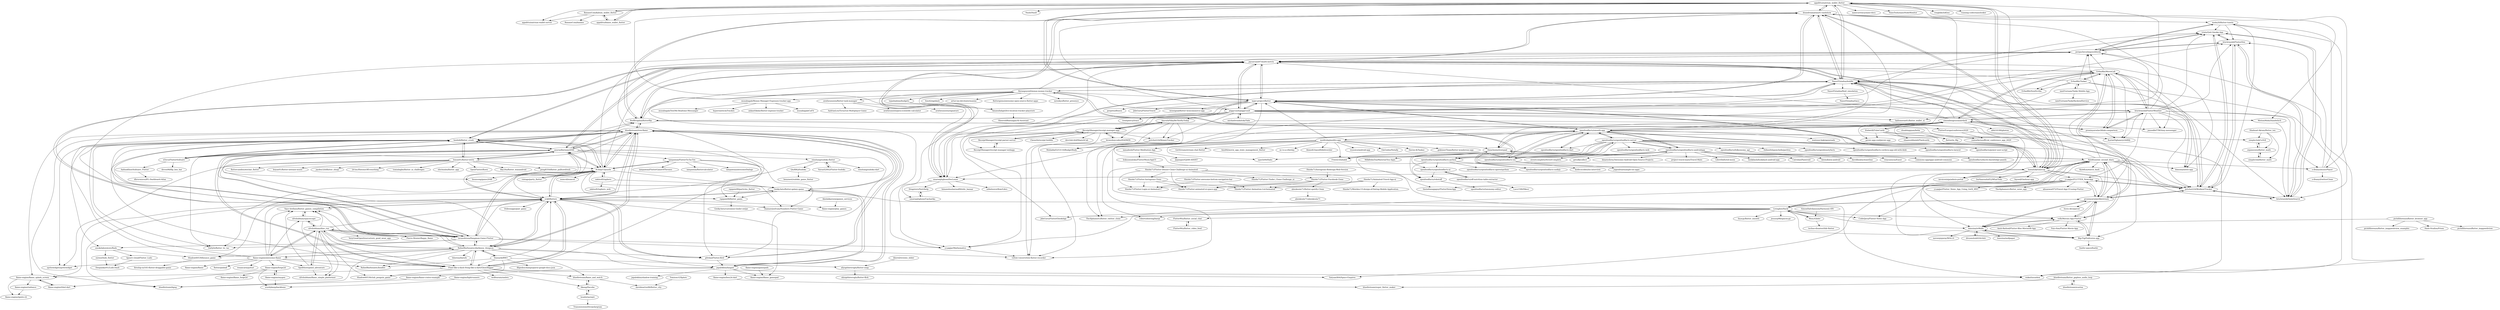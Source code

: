 digraph G {
"appditto/natrium_wallet_flutter" -> "BananoCoin/kalium_wallet_flutter"
"appditto/natrium_wallet_flutter" -> "appditto/natrium-wallet-server"
"appditto/natrium_wallet_flutter" -> "appditto/blaise_wallet_flutter"
"appditto/natrium_wallet_flutter" -> "deandreamatias/tv-randshow"
"appditto/natrium_wallet_flutter" -> "Nault/Nault" ["e"=1]
"appditto/natrium_wallet_flutter" -> "NaserElziadna/doddle"
"appditto/natrium_wallet_flutter" -> "invoiceninja/admin-portal" ["e"=1]
"appditto/natrium_wallet_flutter" -> "smaranjitghose/DocLense"
"appditto/natrium_wallet_flutter" -> "nanocurrency/nano-docs" ["e"=1]
"appditto/natrium_wallet_flutter" -> "NanoTools/nanoNodeMonitor" ["e"=1]
"appditto/natrium_wallet_flutter" -> "kalismeras61/flutter_wallet_ui" ["e"=1]
"appditto/natrium_wallet_flutter" -> "roughike/inKino" ["e"=1]
"appditto/natrium_wallet_flutter" -> "running-coder/nanolooker" ["e"=1]
"appditto/natrium_wallet_flutter" -> "wger-project/flutter"
"appditto/natrium_wallet_flutter" -> "hamaluik/timecop"
"boeledi/flutter_crush" -> "anuranBarman/2048"
"boeledi/flutter_crush" -> "bluefireteam/trex-flame"
"boeledi/flutter_crush" -> "AChep/15puzzle"
"boeledi/flutter_crush" -> "boyan01/flutter-tetris"
"boeledi/flutter_crush" -> "tavasolireza/Hangman-Game-Flutter"
"boeledi/flutter_crush" -> "d3xvn/FlutterSolitaire"
"boeledi/flutter_crush" -> "ecklf/flutters"
"boeledi/flutter_crush" -> "spritewidget/spritewidget" ["e"=1]
"boeledi/flutter_crush" -> "jaysavsani07/math-metrix"
"boeledi/flutter_crush" -> "smokelaboratory/fludo"
"boeledi/flutter_crush" -> "g0rdan/Flutter.Bird"
"boeledi/flutter_crush" -> "Float-like-a-dash-Sting-like-a-dart/GhostRigger"
"boeledi/flutter_crush" -> "RedBrogdon/flutterflip"
"boeledi/flutter_crush" -> "Datlyfe/flutter_tic_tac"
"boeledi/flutter_crush" -> "RafaelBarbosatec/darkness_dungeon"
"boyan01/flutter-tetris" -> "boeledi/flutter_crush"
"boyan01/flutter-tetris" -> "anuranBarman/2048"
"boyan01/flutter-tetris" -> "boyan01/flutter-netease-music" ["e"=1]
"boyan01/flutter-tetris" -> "jayden320/flutter_shuqi" ["e"=1]
"boyan01/flutter-tetris" -> "RafaelBarbosatec/darkness_dungeon"
"boyan01/flutter-tetris" -> "bluefireteam/trex-flame"
"boyan01/flutter-tetris" -> "2d-inc/HistoryOfEverything" ["e"=1]
"boyan01/flutter-tetris" -> "tomialagbe/flutter_ui_challenges" ["e"=1]
"boyan01/flutter-tetris" -> "shichunlei/flutter_app" ["e"=1]
"boyan01/flutter-tetris" -> "AChep/15puzzle"
"boyan01/flutter-tetris" -> "OpenFlutter/fluwx" ["e"=1]
"boyan01/flutter-tetris" -> "Sky24n/flutter_wanandroid" ["e"=1]
"boyan01/flutter-tetris" -> "peng8350/flutter_pulltorefresh" ["e"=1]
"boyan01/flutter-tetris" -> "fluttercandies/wechat_flutter" ["e"=1]
"boyan01/flutter-tetris" -> "spritewidget/spritewidget" ["e"=1]
"anuranBarman/2048" -> "boeledi/flutter_crush"
"anuranBarman/2048" -> "AChep/15puzzle"
"anuranBarman/2048" -> "bluefireteam/trex-flame"
"anuranBarman/2048" -> "tavasolireza/Hangman-Game-Flutter"
"anuranBarman/2048" -> "jaysavsani07/math-metrix"
"anuranBarman/2048" -> "boyan01/flutter-tetris"
"anuranBarman/2048" -> "ecklf/flutters"
"anuranBarman/2048" -> "Datlyfe/flutter_tic_tac"
"anuranBarman/2048" -> "linuxsong/game2048"
"anuranBarman/2048" -> "Float-like-a-dash-Sting-like-a-dart/GhostRigger"
"anuranBarman/2048" -> "g0rdan/Flutter.Bird"
"anuranBarman/2048" -> "RedBrogdon/flutterflip"
"anuranBarman/2048" -> "d3xvn/FlutterSolitaire"
"anuranBarman/2048" -> "iampawan/FlutterTicTacToe"
"anuranBarman/2048" -> "einsitang/sudoku-flutter"
"BananoCoin/kalium_wallet_flutter" -> "appditto/natrium_wallet_flutter"
"BananoCoin/kalium_wallet_flutter" -> "appditto/natrium-wallet-server"
"BananoCoin/kalium_wallet_flutter" -> "appditto/blaise_wallet_flutter"
"BananoCoin/kalium_wallet_flutter" -> "BananoCoin/banano" ["e"=1]
"openfoodfacts/openfoodfacts-dart" -> "openfoodfacts/smooth-app"
"piggyvault/piggyvault" -> "MotionMobs/Sandwhich"
"piggyvault/piggyvault" -> "jaysavsani07/math-metrix"
"piggyvault/piggyvault" -> "wger-project/flutter"
"piggyvault/piggyvault" -> "NaserElziadna/doddle"
"piggyvault/piggyvault" -> "RedBrogdon/flutterflip"
"piggyvault/piggyvault" -> "deandreamatias/tv-randshow"
"piggyvault/piggyvault" -> "ReceiptManager/receipt-manager-app"
"piggyvault/piggyvault" -> "trizin/Quit-Smoke-App"
"piggyvault/piggyvault" -> "trentpiercy/trace" ["e"=1]
"piggyvault/piggyvault" -> "kalismeras61/flutter_wallet_ui" ["e"=1]
"piggyvault/piggyvault" -> "AmruthPillai/BeThriftyToday"
"piggyvault/piggyvault" -> "michaelroudnitski/Tabs"
"piggyvault/piggyvault" -> "vellt/Movies-App-Flutter"
"piggyvault/piggyvault" -> "ArizArmeidi/FlutterDex"
"piggyvault/piggyvault" -> "jerichoi224/MoneyTracker"
"iampawan/FlutterTicTacToe" -> "iampawan/FlutterGameOfThrones" ["e"=1]
"iampawan/FlutterTicTacToe" -> "iampawan/fluttercalculator" ["e"=1]
"iampawan/FlutterTicTacToe" -> "AChep/15puzzle"
"iampawan/FlutterTicTacToe" -> "rajajain08/flutter_game"
"iampawan/FlutterTicTacToe" -> "thamaraiselvam/Numbers-Flutter-Game"
"iampawan/FlutterTicTacToe" -> "iampawan/awesomeDialogs"
"flame-engine/tiled.dart" -> "flame-engine/flame_splash_screen"
"rajajain08/particles_flutter" -> "rajajain08/flutter_game"
"openfoodfacts/openfoodfacts-server" -> "openfoodfacts/openfoodfacts-androidapp"
"openfoodfacts/openfoodfacts-server" -> "openfoodfacts/robotoff"
"openfoodfacts/openfoodfacts-server" -> "openfoodfacts/openfoodfacts-dart"
"openfoodfacts/openfoodfacts-server" -> "openfoodfacts/smooth-app"
"openfoodfacts/openfoodfacts-server" -> "openfoodfacts/openfoodfacts-python"
"openfoodfacts/openfoodfacts-server" -> "openfoodfacts/openfoodfacts-nodejs"
"openfoodfacts/openfoodfacts-server" -> "openfoodfacts/openfoodfacts-ai"
"openfoodfacts/openfoodfacts-server" -> "openfoodfacts/openfoodfacts-web"
"openfoodfacts/openfoodfacts-server" -> "openfoodfacts/openfoodfacts-ios"
"openfoodfacts/openfoodfacts-server" -> "thibaultduponchelle/perlres" ["e"=1]
"openfoodfacts/openfoodfacts-server" -> "openfoodfacts/openbeautyfacts"
"openfoodfacts/openfoodfacts-server" -> "openfoodfacts/openfoodfacts-cordova-app-old-with-blob"
"openfoodfacts/openfoodfacts-server" -> "openfoodfacts/openfoodfacts-laravel"
"openfoodfacts/openfoodfacts-server" -> "openfoodfacts/power-user-script"
"openfoodfacts/openfoodfacts-server" -> "openfoodfacts/folksonomy_api"
"g0rdan/Flutter.Bird" -> "ecklf/flutters"
"g0rdan/Flutter.Bird" -> "bluefireteam/trex-flame"
"g0rdan/Flutter.Bird" -> "japalekhin/langaw"
"ecklf/flutters" -> "RafaelBarbosatec/darkness_dungeon"
"ecklf/flutters" -> "bluefireteam/trex-flame"
"ecklf/flutters" -> "GeekyAnts/flutter-galaxy-game"
"ecklf/flutters" -> "g0rdan/Flutter.Bird"
"ecklf/flutters" -> "bluefireteam/bgug"
"ecklf/flutters" -> "Float-like-a-dash-Sting-like-a-dart/GhostRigger"
"ecklf/flutters" -> "flame-engine/play_games"
"ecklf/flutters" -> "frideosapps/pair_game"
"ecklf/flutters" -> "japalekhin/langaw"
"ecklf/flutters" -> "Yayo-Arellano/flutter_games_compilation"
"ecklf/flutters" -> "flame-engine/flame_splash_screen"
"ecklf/flutters" -> "flame-engine/flame_gamepad"
"ecklf/flutters" -> "AChep/15puzzle"
"ecklf/flutters" -> "anuranBarman/2048"
"ecklf/flutters" -> "thamaraiselvam/Numbers-Flutter-Game"
"GeekyAnts/flutter-galaxy-game" -> "bluefireteam/trex-flame"
"GeekyAnts/flutter-galaxy-game" -> "ecklf/flutters"
"GeekyAnts/flutter-galaxy-game" -> "japalekhin/langaw"
"GeekyAnts/flutter-galaxy-game" -> "rajajain08/flutter_game"
"GeekyAnts/flutter-galaxy-game" -> "rnike/tissuebox"
"RedBrogdon/flutterflip" -> "bluefireteam/trex-flame"
"RedBrogdon/flutterflip" -> "NaserElziadna/doddle"
"RedBrogdon/flutterflip" -> "deandreamatias/tv-randshow"
"RedBrogdon/flutterflip" -> "ArizArmeidi/AnimSearch"
"RedBrogdon/flutterflip" -> "jerichoi224/WorkoutTracker"
"RedBrogdon/flutterflip" -> "jaysavsani07/math-metrix"
"appditto/blaise_wallet_flutter" -> "BananoCoin/kalium_wallet_flutter"
"appditto/blaise_wallet_flutter" -> "appditto/natrium_wallet_flutter"
"openfoodfacts/robotoff" -> "openfoodfacts/taxonomy-editor"
"AChep/15puzzle" -> "anuranBarman/2048"
"AChep/15puzzle" -> "Datlyfe/flutter_tic_tac"
"AChep/15puzzle" -> "boeledi/flutter_crush"
"AChep/15puzzle" -> "javipacheco/impossiblocks"
"AChep/15puzzle" -> "vintage/party_flutter"
"AChep/15puzzle" -> "linuxsong/game2048"
"AChep/15puzzle" -> "rajajain08/flutter_game"
"AChep/15puzzle" -> "thamaraiselvam/Numbers-Flutter-Game"
"AChep/15puzzle" -> "GeekyAnts/flutter-galaxy-game"
"AChep/15puzzle" -> "mkiisoft/taphero"
"AChep/15puzzle" -> "iampawan/FlutterTicTacToe"
"AChep/15puzzle" -> "bluefireteam/trex-flame"
"AChep/15puzzle" -> "tavasolireza/Hangman-Game-Flutter"
"AChep/15puzzle" -> "numcol/numcol"
"AChep/15puzzle" -> "ecklf/flutters"
"vintage/party_flutter" -> "AChep/15puzzle"
"mkiisoft/taphero" -> "mkiisoft/taphero_web" ["e"=1]
"mkiisoft/taphero" -> "GeekyAnts/flutter-galaxy-game"
"mkiisoft/taphero" -> "AChep/15puzzle"
"divyanshub024/chitr" -> "bimsina/reWalls"
"flame-engine/flame-crates-example" -> "bluefireteam/bgug"
"bluefireteam/trex-flame" -> "ecklf/flutters"
"bluefireteam/trex-flame" -> "GeekyAnts/flutter-galaxy-game"
"bluefireteam/trex-flame" -> "japalekhin/langaw"
"bluefireteam/trex-flame" -> "anuranBarman/2048"
"bluefireteam/trex-flame" -> "boeledi/flutter_crush"
"bluefireteam/trex-flame" -> "g0rdan/Flutter.Bird"
"bluefireteam/trex-flame" -> "RafaelBarbosatec/darkness_dungeon"
"bluefireteam/trex-flame" -> "AChep/15puzzle"
"bluefireteam/trex-flame" -> "RedBrogdon/flutterflip"
"bluefireteam/trex-flame" -> "bluefireteam/bgug"
"bluefireteam/trex-flame" -> "d3xvn/FlutterSolitaire"
"bluefireteam/trex-flame" -> "rnike/tissuebox"
"bluefireteam/trex-flame" -> "flame-engine/flame_splash_screen"
"rajajain08/flutter_game" -> "GeekyAnts/customise-tinder-swipe"
"d3xvn/FlutterSolitaire" -> "AadumKhor/Solitaire_Flutter"
"d3xvn/FlutterSolitaire" -> "bluefireteam/trex-flame"
"d3xvn/FlutterSolitaire" -> "boeledi/flutter_crush"
"d3xvn/FlutterSolitaire" -> "deven98/flip_box_bar" ["e"=1]
"MotionMobs/Sandwhich" -> "ArizArmeidi/AnimSearch"
"AadumKhor/Solitaire_Flutter" -> "dhruvmisra/IPL-Dashboard-Atlan"
"openfoodfacts/off-nutrition-table-extractor" -> "openfoodfacts/openfoodfacts-ai"
"openfoodfacts/off-nutrition-table-extractor" -> "Lucs1590/Nkocr"
"openfoodfacts/openfoodfacts-ai" -> "openfoodfacts/robotoff"
"openfoodfacts/openfoodfacts-ai" -> "openfoodfacts/off-nutrition-table-extractor"
"Shahxad-Akram/flutter_tex" -> "znjameswu/flutter_math"
"Shahxad-Akram/flutter_tex" -> "simpleclub/CaTeX"
"Shahxad-Akram/flutter_tex" -> "simpleclub/flutter_math"
"flame-engine/box2d.dart" -> "bluefireteam/super_flutter_maker"
"japalekhin/langaw" -> "bluefireteam/trex-flame"
"japalekhin/langaw" -> "flame-engine/box2d.dart"
"japalekhin/langaw" -> "japalekhin/shadow-training"
"japalekhin/langaw" -> "GeekyAnts/flutter-galaxy-game"
"japalekhin/langaw" -> "flame-engine/flame_gamepad"
"japalekhin/langaw" -> "flame-engine/flame-crates-example"
"japalekhin/langaw" -> "rnike/tissuebox"
"bluefireteam/flutter_gapless_audio_loop" -> "bluefireteam/super_flutter_maker"
"bluefireteam/flutter_gapless_audio_loop" -> "bluefireteam/ocarina"
"flame-engine/awesome-flame" -> "RafaelBarbosatec/bonfire" ["e"=1]
"flame-engine/awesome-flame" -> "RafaelBarbosatec/darkness_dungeon"
"flame-engine/awesome-flame" -> "flame-engine/flame" ["e"=1]
"flame-engine/awesome-flame" -> "ufrshubham/dino_run"
"flame-engine/awesome-flame" -> "Yayo-Arellano/flutter_games_compilation"
"flame-engine/awesome-flame" -> "flame-engine/forge2d"
"flame-engine/awesome-flame" -> "bluefireteam/trex-flame"
"flame-engine/awesome-flame" -> "ecklf/flutters"
"flame-engine/awesome-flame" -> "spritewidget/spritewidget" ["e"=1]
"flame-engine/awesome-flame" -> "Float-like-a-dash-Sting-like-a-dart/GhostRigger"
"flame-engine/awesome-flame" -> "Spellthorn/pixel_adventure"
"flame-engine/awesome-flame" -> "flutter/pinball" ["e"=1]
"flame-engine/awesome-flame" -> "ufrshubham/spacescape"
"flame-engine/awesome-flame" -> "boeledi/flutter_crush"
"flame-engine/awesome-flame" -> "renancaraujo/turi" ["e"=1]
"deandreamatias/tv-randshow" -> "NaserElziadna/doddle"
"deandreamatias/tv-randshow" -> "smaranjitghose/DocLense"
"deandreamatias/tv-randshow" -> "jaysavsani07/math-metrix"
"deandreamatias/tv-randshow" -> "wger-project/flutter"
"deandreamatias/tv-randshow" -> "hamaluik/timecop"
"deandreamatias/tv-randshow" -> "MotionMobs/Sandwhich"
"deandreamatias/tv-randshow" -> "appditto/natrium_wallet_flutter"
"deandreamatias/tv-randshow" -> "o-ifeanyi/musicPlayer"
"deandreamatias/tv-randshow" -> "moda20/flutter-tunein"
"deandreamatias/tv-randshow" -> "RedBrogdon/flutterflip"
"openfoodfacts/smooth-app" -> "wger-project/flutter"
"openfoodfacts/smooth-app" -> "openfoodfacts/openfoodfacts-androidapp"
"openfoodfacts/smooth-app" -> "smaranjitghose/DocLense"
"openfoodfacts/smooth-app" -> "openfoodfacts/openfoodfacts-dart"
"openfoodfacts/smooth-app" -> "NaserElziadna/doddle"
"openfoodfacts/smooth-app" -> "deandreamatias/tv-randshow"
"openfoodfacts/smooth-app" -> "hamaluik/timecop"
"openfoodfacts/smooth-app" -> "appditto/natrium_wallet_flutter"
"openfoodfacts/smooth-app" -> "theachoem/storypad"
"openfoodfacts/smooth-app" -> "mateusz-bak/openreads" ["e"=1]
"openfoodfacts/smooth-app" -> "openfoodfacts/openfoodfacts-ios"
"openfoodfacts/smooth-app" -> "meditohq/medito-app"
"openfoodfacts/smooth-app" -> "openfoodfacts/openfoodfacts-server"
"openfoodfacts/smooth-app" -> "invoiceninja/admin-portal" ["e"=1]
"openfoodfacts/smooth-app" -> "FriesI23/mhabit" ["e"=1]
"wger-project/flutter" -> "deandreamatias/tv-randshow"
"wger-project/flutter" -> "openfoodfacts/smooth-app"
"wger-project/flutter" -> "NaserElziadna/doddle"
"wger-project/flutter" -> "hamaluik/timecop"
"wger-project/flutter" -> "jaysavsani07/math-metrix"
"wger-project/flutter" -> "smaranjitghose/DocLense"
"wger-project/flutter" -> "piggyvault/piggyvault"
"wger-project/flutter" -> "jerichoi224/WorkoutTracker"
"wger-project/flutter" -> "perpetio/fitness" ["e"=1]
"wger-project/flutter" -> "JideGuru/FlutterTravel" ["e"=1]
"wger-project/flutter" -> "woosignal/flutter-woocommerce-app" ["e"=1]
"wger-project/flutter" -> "appditto/natrium_wallet_flutter"
"wger-project/flutter" -> "theindianappguy/FlutterNewsApp" ["e"=1]
"wger-project/flutter" -> "JideGuru/FlutterEbookApp" ["e"=1]
"wger-project/flutter" -> "ArizArmeidi/FlutterWeather"
"smokelaboratory/fludo" -> "nizwar/ludo_flutter"
"smokelaboratory/fludo" -> "Apoorv-cloud/Flutter_Ludo"
"smokelaboratory/fludo" -> "Shadow60539/bounce_game"
"hamaluik/timecop" -> "NaserElziadna/doddle"
"hamaluik/timecop" -> "deandreamatias/tv-randshow"
"hamaluik/timecop" -> "wger-project/flutter"
"hamaluik/timecop" -> "jaysavsani07/math-metrix"
"hamaluik/timecop" -> "smaranjitghose/DocLense"
"hamaluik/timecop" -> "openfoodfacts/smooth-app"
"hamaluik/timecop" -> "proninyaroslav/libretrack"
"hamaluik/timecop" -> "appditto/natrium_wallet_flutter"
"hamaluik/timecop" -> "floranguyen0/mmas-money-tracker"
"hamaluik/timecop" -> "invoiceninja/admin-portal" ["e"=1]
"hamaluik/timecop" -> "burhanrashid52/WhatTodo" ["e"=1]
"hamaluik/timecop" -> "KyleKun/one_second_diary"
"hamaluik/timecop" -> "jerichoi224/WorkoutTracker"
"hamaluik/timecop" -> "j-j-gajjar/FLUTTER_NewsApp"
"hamaluik/timecop" -> "fayeed/Onehour-app"
"AmruthPillai/BeThriftyToday" -> "jerichoi224/MoneyTracker"
"AmruthPillai/BeThriftyToday" -> "ReceiptManager/receipt-manager-app"
"AmruthPillai/BeThriftyToday" -> "Mufaddal5253110/BudgetBudy"
"AmruthPillai/BeThriftyToday" -> "virlow-voice/virlow-flutter-recorder"
"AmruthPillai/BeThriftyToday" -> "brownboycodes/HADWIN"
"RafaelBarbosatec/darkness_dungeon" -> "RafaelBarbosatec/bonfire" ["e"=1]
"RafaelBarbosatec/darkness_dungeon" -> "ecklf/flutters"
"RafaelBarbosatec/darkness_dungeon" -> "ufrshubham/dino_run"
"RafaelBarbosatec/darkness_dungeon" -> "flame-engine/awesome-flame"
"RafaelBarbosatec/darkness_dungeon" -> "bluefireteam/trex-flame"
"RafaelBarbosatec/darkness_dungeon" -> "Dannark/BWO"
"RafaelBarbosatec/darkness_dungeon" -> "g0rdan/Flutter.Bird"
"RafaelBarbosatec/darkness_dungeon" -> "Float-like-a-dash-Sting-like-a-dart/GhostRigger"
"RafaelBarbosatec/darkness_dungeon" -> "thlorenz/batufo"
"RafaelBarbosatec/darkness_dungeon" -> "bluefireteam/bgug"
"RafaelBarbosatec/darkness_dungeon" -> "Shadow60539/bounce_game"
"RafaelBarbosatec/darkness_dungeon" -> "japalekhin/langaw"
"RafaelBarbosatec/darkness_dungeon" -> "tavasolireza/Hangman-Game-Flutter"
"RafaelBarbosatec/darkness_dungeon" -> "Yayo-Arellano/flutter_games_compilation"
"RafaelBarbosatec/darkness_dungeon" -> "bluefireteam/flame_and_watch"
"einsitang/sudoku-flutter" -> "VarunS2002/Flutter-Sudoku"
"einsitang/sudoku-flutter" -> "QiuRRQ/Sudoku"
"einsitang/sudoku-flutter" -> "Shadow60539/bounce_game"
"einsitang/sudoku-flutter" -> "einsitang/sudoku-dart"
"jaysavsani07/math-metrix" -> "NaserElziadna/doddle"
"jaysavsani07/math-metrix" -> "javipacheco/impossiblocks"
"jaysavsani07/math-metrix" -> "deandreamatias/tv-randshow"
"jaysavsani07/math-metrix" -> "tavasolireza/Hangman-Game-Flutter"
"jaysavsani07/math-metrix" -> "j-j-gajjar/Mathematics"
"jaysavsani07/math-metrix" -> "anuranBarman/2048"
"jaysavsani07/math-metrix" -> "piggyvault/piggyvault"
"jaysavsani07/math-metrix" -> "bimsina/notes-app" ["e"=1]
"jaysavsani07/math-metrix" -> "hamaluik/timecop"
"jaysavsani07/math-metrix" -> "wger-project/flutter"
"jaysavsani07/math-metrix" -> "RedBrogdon/flutterflip"
"jaysavsani07/math-metrix" -> "boeledi/flutter_crush"
"jaysavsani07/math-metrix" -> "AChep/15puzzle"
"jaysavsani07/math-metrix" -> "ErfanRht/MovieLab"
"jaysavsani07/math-metrix" -> "smaranjitghose/DocLense"
"chuabingquan/helm" -> "yamarkz/unofficial_conference_app_2020"
"Dannark/BWO" -> "RafaelBarbosatec/darkness_dungeon"
"Dannark/BWO" -> "RafaelBarbosatec/bonfire" ["e"=1]
"Dannark/BWO" -> "Shadow60539/club_penguin_game"
"Dannark/BWO" -> "Float-like-a-dash-Sting-like-a-dart/GhostRigger"
"Dannark/BWO" -> "filipedeschamps/parse-google-docs-json" ["e"=1]
"Dannark/BWO" -> "ecklf/flutters"
"Dannark/BWO" -> "aliyigitbireroglu/flutter-snap"
"Float-like-a-dash-Sting-like-a-dart/GhostRigger" -> "bluefireteam/flame_and_watch"
"Float-like-a-dash-Sting-like-a-dart/GhostRigger" -> "likang/Hacube"
"Float-like-a-dash-Sting-like-a-dart/GhostRigger" -> "ecklf/flutters"
"Float-like-a-dash-Sting-like-a-dart/GhostRigger" -> "Shadow60539/club_penguin_game"
"Float-like-a-dash-Sting-like-a-dart/GhostRigger" -> "wolfenrain/umbra" ["e"=1]
"Float-like-a-dash-Sting-like-a-dart/GhostRigger" -> "RafaelBarbosatec/darkness_dungeon"
"Float-like-a-dash-Sting-like-a-dart/GhostRigger" -> "flame-engine/flame_splash_screen"
"Float-like-a-dash-Sting-like-a-dart/GhostRigger" -> "SatyamX64/Space-Empires"
"Float-like-a-dash-Sting-like-a-dart/GhostRigger" -> "javipacheco/impossiblocks"
"Float-like-a-dash-Sting-like-a-dart/GhostRigger" -> "anuranBarman/2048"
"flame-engine/forge2d" -> "flame-engine/flame_forge2d"
"flame-engine/forge2d" -> "flame-engine/oxygen"
"flame-engine/forge2d" -> "flame-engine/tiled.dart"
"flame-engine/forge2d" -> "sturdykeep/backbone"
"javipacheco/impossiblocks" -> "ArizArmeidi/FlutterDex"
"javipacheco/impossiblocks" -> "rnike/tissuebox"
"javipacheco/impossiblocks" -> "moda20/flutter-tunein"
"javipacheco/impossiblocks" -> "jaysavsani07/math-metrix"
"javipacheco/impossiblocks" -> "trizin/Quit-Smoke-App"
"j-j-gajjar/FLUTTER_NewsApp" -> "jerichoi224/WorkoutTracker"
"j-j-gajjar/FLUTTER_NewsApp" -> "j-j-gajjar/Flutter_News_App_Using_GetX_MVC"
"j-j-gajjar/FLUTTER_NewsApp" -> "TheAlphamerc/flutter_news_app" ["e"=1]
"j-j-gajjar/FLUTTER_NewsApp" -> "j-j-gajjar/Mathematics"
"j-j-gajjar/FLUTTER_NewsApp" -> "CoderJava/Flutter-News-App" ["e"=1]
"j-j-gajjar/FLUTTER_NewsApp" -> "abuanwar072/Travel-App-UI-using-Flutter" ["e"=1]
"j-j-gajjar/FLUTTER_NewsApp" -> "theindianappguy/FlutterNewsApp" ["e"=1]
"j-j-gajjar/FLUTTER_NewsApp" -> "proninyaroslav/libretrack"
"jerichoi224/MoneyTracker" -> "Mufaddal5253110/BudgetBudy"
"ReceiptManager/receipt-manager-app" -> "ReceiptManager/receipt-parser-server"
"ReceiptManager/receipt-manager-app" -> "brownboycodes/HADWIN"
"ReceiptManager/receipt-manager-app" -> "AmruthPillai/BeThriftyToday"
"ReceiptManager/receipt-manager-app" -> "j-j-gajjar/Mathematics"
"ReceiptManager/receipt-manager-app" -> "jerichoi224/MoneyTracker"
"ReceiptManager/receipt-manager-app" -> "virlow-voice/virlow-flutter-recorder"
"ReceiptManager/receipt-manager-app" -> "ReceiptManager/receipt-manager-webapp"
"ReceiptManager/receipt-manager-app" -> "Cheneth/receipt-bubble"
"ReceiptManager/receipt-manager-app" -> "devclub-iitd/ShareACab"
"Big-Fig/Fediverse.app" -> "bimsina/reWalls"
"Big-Fig/Fediverse.app" -> "proninyaroslav/libretrack"
"Big-Fig/Fediverse.app" -> "vellt/Movies-App-Flutter"
"Big-Fig/Fediverse.app" -> "feathr-space/feathr"
"bimsina/reWalls" -> "Big-Fig/Fediverse.app"
"bimsina/reWalls" -> "bimsina/wallpaper" ["e"=1]
"bimsina/reWalls" -> "vellt/Movies-App-Flutter"
"bimsina/reWalls" -> "proninyaroslav/libretrack"
"bimsina/reWalls" -> "divyanshub024/chitr"
"bimsina/reWalls" -> "naveenjujaray/WALLS" ["e"=1]
"pichillilorenzo/flutter_browser_app" -> "pichillilorenzo/flutter_inappwebview" ["e"=1]
"pichillilorenzo/flutter_browser_app" -> "pichillilorenzo/flutter_inappwebview_examples"
"pichillilorenzo/flutter_browser_app" -> "bimsina/reWalls"
"pichillilorenzo/flutter_browser_app" -> "Hash-Studios/Prism" ["e"=1]
"bluefireteam/ocarina" -> "bluefireteam/flutter_gapless_audio_loop"
"ReceiptManager/receipt-parser-server" -> "ReceiptManager/receipt-manager-webapp"
"ReceiptManager/receipt-parser-server" -> "ReceiptManager/receipt-manager-app"
"Mosc/Glider" -> "Livinglist/Hacki"
"Mosc/Glider" -> "techno-disaster/tldr-flutter"
"tavasolireza/Hangman-Game-Flutter" -> "jaysavsani07/math-metrix"
"tavasolireza/Hangman-Game-Flutter" -> "anuranBarman/2048"
"tavasolireza/Hangman-Game-Flutter" -> "boeledi/flutter_crush"
"tavasolireza/Hangman-Game-Flutter" -> "Datlyfe/flutter_tic_tac"
"tavasolireza/Hangman-Game-Flutter" -> "AChep/15puzzle"
"tavasolireza/Hangman-Game-Flutter" -> "smokelaboratory/fludo"
"tavasolireza/Hangman-Game-Flutter" -> "javipacheco/impossiblocks"
"tavasolireza/Hangman-Game-Flutter" -> "ecklf/flutters"
"tavasolireza/Hangman-Game-Flutter" -> "j-j-gajjar/Mathematics"
"tavasolireza/Hangman-Game-Flutter" -> "Yayo-Arellano/flutter_games_compilation"
"tavasolireza/Hangman-Game-Flutter" -> "RafaelBarbosatec/darkness_dungeon"
"tavasolireza/Hangman-Game-Flutter" -> "ufrshubham/dino_run"
"tavasolireza/Hangman-Game-Flutter" -> "virlow-voice/virlow-flutter-recorder"
"simpleclub/CaTeX" -> "znjameswu/flutter_math"
"FlutterEurope/conference2020" -> "simpleclub/CaTeX"
"FlutterEurope/conference2020" -> "yamarkz/unofficial_conference_app_2020"
"j-j-gajjar/Mathematics" -> "virlow-voice/virlow-flutter-recorder"
"bluefireteam/flame_and_watch" -> "likang/Hacube"
"bluefireteam/flame_and_watch" -> "davidmartos96/flutter_city"
"flame-engine/flame_splash_screen" -> "flame-engine/ignite-cli"
"flame-engine/flame_splash_screen" -> "flame-engine/tiled.dart"
"flame-engine/flame_splash_screen" -> "flame-engine/radiance"
"musabagab/Money-Manager-Expenses-tracker-app" -> "ankanSikdar/flutter-expense-tracker"
"musabagab/Money-Manager-Expenses-tracker-app" -> "musabagab/CaFit"
"musabagab/Money-Manager-Expenses-tracker-app" -> "musabagab/TextMe-Realtime-Messanger"
"musabagab/Money-Manager-Expenses-tracker-app" -> "hyperonetech/Trackex"
"moda20/flutter-tunein" -> "javipacheco/impossiblocks"
"moda20/flutter-tunein" -> "ArizArmeidi/FlutterDex"
"moda20/flutter-tunein" -> "trizin/Quit-Smoke-App"
"moda20/flutter-tunein" -> "ArizArmeidi/AnimSearch"
"moda20/flutter-tunein" -> "jerichoi224/WorkoutTracker"
"o-ifeanyi/musicPlayer" -> "ArizArmeidi/FlutterDex"
"o-ifeanyi/musicPlayer" -> "moda20/flutter-tunein"
"o-ifeanyi/musicPlayer" -> "o-ifeanyi/twitterClone"
"kherel/reviews_slider" -> "aliyigitbireroglu/flutter-snap"
"michaelroudnitski/Tabs" -> "piggyvault/piggyvault"
"michaelroudnitski/Tabs" -> "FlutterEurope/conference2020"
"Abedalkareem/games_services" -> "flame-engine/play_games"
"znjameswu/flutter_math" -> "simpleclub/CaTeX"
"znjameswu/flutter_math" -> "simpleclub/flutter_math"
"leoafarias/optr" -> "likang/Hacube"
"leoafarias/optr" -> "TransmissionsDev/polargram"
"aliyigitbireroglu/flutter-snap" -> "aliyigitbireroglu/flutter-flick"
"QiuRRQ/Sudoku" -> "benznest/sudoku_game_flutter"
"likang/Hacube" -> "leoafarias/optr"
"likang/Hacube" -> "bluefireteam/flame_and_watch"
"Tomison-E/Xplore" -> "davidmartos96/flutter_city"
"openfoodfacts/openfoodfacts-androidapp" -> "openfoodfacts/openfoodfacts-server"
"openfoodfacts/openfoodfacts-androidapp" -> "openfoodfacts/smooth-app"
"openfoodfacts/openfoodfacts-androidapp" -> "openfoodfacts/openfoodfacts-ios"
"openfoodfacts/openfoodfacts-androidapp" -> "Catrobat/Paintroid" ["e"=1]
"openfoodfacts/openfoodfacts-androidapp" -> "kiwix/kiwix-android" ["e"=1]
"openfoodfacts/openfoodfacts-androidapp" -> "davidhealey/waistline" ["e"=1]
"openfoodfacts/openfoodfacts-androidapp" -> "renyuneyun/Easer" ["e"=1]
"openfoodfacts/openfoodfacts-androidapp" -> "commons-app/apps-android-commons" ["e"=1]
"openfoodfacts/openfoodfacts-androidapp" -> "streetcomplete/StreetComplete" ["e"=1]
"openfoodfacts/openfoodfacts-androidapp" -> "getodk/collect" ["e"=1]
"openfoodfacts/openfoodfacts-androidapp" -> "binaryshrey/Awesome-Android-Open-Source-Projects" ["e"=1]
"openfoodfacts/openfoodfacts-androidapp" -> "project-travel-mate/Travel-Mate" ["e"=1]
"openfoodfacts/openfoodfacts-androidapp" -> "LibreShift/red-moon" ["e"=1]
"openfoodfacts/openfoodfacts-androidapp" -> "openfoodfacts/openfoodfacts-python"
"openfoodfacts/openfoodfacts-androidapp" -> "bookdash/bookdash-android-app" ["e"=1]
"smaranjitghose/DocLense" -> "NaserElziadna/doddle"
"smaranjitghose/DocLense" -> "deandreamatias/tv-randshow"
"smaranjitghose/DocLense" -> "infiniteoverflow/Libro" ["e"=1]
"smaranjitghose/DocLense" -> "smaranjitghose/Upcharika"
"smaranjitghose/DocLense" -> "himanshusharma89/relic_bazaar" ["e"=1]
"smaranjitghose/DocLense" -> "Dragsters/Nutrihelp"
"meditohq/medito-app" -> "openfoodfacts/smooth-app"
"meditohq/medito-app" -> "FriesI23/mhabit" ["e"=1]
"meditohq/medito-app" -> "m-i-n-a-r/birday" ["e"=1]
"meditohq/medito-app" -> "AhmedLSayed9/deliverzler" ["e"=1]
"meditohq/medito-app" -> "robertodoering/harpy" ["e"=1]
"meditohq/medito-app" -> "trynoice/android-app" ["e"=1]
"meditohq/medito-app" -> "OmGodse/Notally" ["e"=1]
"meditohq/medito-app" -> "iamadeeb/Flutter-Meditation-App"
"meditohq/medito-app" -> "Davies-K/Taskez" ["e"=1]
"meditohq/medito-app" -> "gskinnerTeam/flutter-wonderous-app" ["e"=1]
"meditohq/medito-app" -> "wger-project/flutter"
"meditohq/medito-app" -> "xpavle00/Habo" ["e"=1]
"meditohq/medito-app" -> "theachoem/storypad"
"meditohq/medito-app" -> "GetStream/stream-chat-flutter" ["e"=1]
"meditohq/medito-app" -> "bizz84/movie_app_state_management_flutter" ["e"=1]
"ufrshubham/spacescape" -> "ufrshubham/dino_run"
"ufrshubham/spacescape" -> "ufrshubham/flame_simple_platformer"
"ufrshubham/spacescape" -> "Yayo-Arellano/flutter_games_compilation"
"ReceiptManager/receipt-manager-webapp" -> "ReceiptManager/receipt-parser-server"
"ArizArmeidi/FlutterDex" -> "jerichoi224/WorkoutTracker"
"ArizArmeidi/FlutterDex" -> "javipacheco/impossiblocks"
"ArizArmeidi/FlutterDex" -> "trizin/Quit-Smoke-App"
"ArizArmeidi/FlutterDex" -> "ArizArmeidi/AnimSearch"
"ufrshubham/dino_run" -> "ufrshubham/spacescape"
"ufrshubham/dino_run" -> "RafaelBarbosatec/darkness_dungeon"
"ufrshubham/dino_run" -> "VeryGoodOpenSource/very_good_wear_app" ["e"=1]
"ufrshubham/dino_run" -> "Shadow60539/club_penguin_game"
"ufrshubham/dino_run" -> "Spellthorn/pixel_adventure"
"ufrshubham/dino_run" -> "ecklf/flutters"
"ufrshubham/dino_run" -> "Float-like-a-dash-Sting-like-a-dart/GhostRigger"
"ufrshubham/dino_run" -> "Yayo-Arellano/flutter_games_compilation"
"ufrshubham/dino_run" -> "flame-engine/awesome-flame"
"ufrshubham/dino_run" -> "ufrshubham/flame_simple_platformer"
"ufrshubham/dino_run" -> "tavasolireza/Hangman-Game-Flutter"
"ufrshubham/dino_run" -> "Pierre-Monier/flappy_flame"
"VarunS2002/Flutter-Sudoku" -> "einsitang/sudoku-flutter"
"ArizArmeidi/AnimSearch" -> "trizin/Quit-Smoke-App"
"ArizArmeidi/AnimSearch" -> "ArizArmeidi/FlutterDex"
"ArizArmeidi/AnimSearch" -> "jerichoi224/WorkoutTracker"
"aratheunseen/flutter-task-manager" -> "aratheunseen/signature"
"aratheunseen/flutter-task-manager" -> "AadrianLeo/Tictactoe-Multiplayer-Game"
"aratheunseen/flutter-task-manager" -> "aratheunseen/java-scientific-calculator"
"Shadow60539/bounce_game" -> "fireship-io/183-flutter-draggable-game"
"proninyaroslav/libretrack" -> "vellt/Movies-App-Flutter"
"proninyaroslav/libretrack" -> "Big-Fig/Fediverse.app"
"proninyaroslav/libretrack" -> "jerichoi224/WorkoutTracker"
"proninyaroslav/libretrack" -> "bimsina/reWalls"
"proninyaroslav/libretrack" -> "KyleKun/one_second_diary"
"proninyaroslav/libretrack" -> "Livinglist/Hacki"
"proninyaroslav/libretrack" -> "NaserElziadna/doddle"
"proninyaroslav/libretrack" -> "itsvic-dev/parcel" ["e"=1]
"proninyaroslav/libretrack" -> "ErfanRht/MovieLab"
"proninyaroslav/libretrack" -> "j-j-gajjar/FLUTTER_NewsApp"
"simpleclub/flutter_math" -> "znjameswu/flutter_math"
"KyleKun/one_second_diary" -> "Big-Fig/Fediverse.app"
"KyleKun/one_second_diary" -> "proninyaroslav/libretrack"
"KyleKun/one_second_diary" -> "vellt/Movies-App-Flutter"
"KyleKun/one_second_diary" -> "bimsina/reWalls"
"KyleKun/one_second_diary" -> "theachoem/storypad"
"KyleKun/one_second_diary" -> "bimsina/notes-app" ["e"=1]
"KyleKun/one_second_diary" -> "javipacheco/impossiblocks"
"KyleKun/one_second_diary" -> "virlow-voice/virlow-flutter-recorder"
"KyleKun/one_second_diary" -> "KyleKun/watch_bash"
"KyleKun/one_second_diary" -> "Livinglist/Hacki"
"KyleKun/one_second_diary" -> "NaserElziadna/doddle"
"KyleKun/one_second_diary" -> "o-ifeanyi/musicPlayer"
"KyleKun/one_second_diary" -> "hamaluik/timecop"
"KyleKun/one_second_diary" -> "SatyamX64/Space-Empires"
"KyleKun/one_second_diary" -> "jerichoi224/WorkoutTracker"
"proninyaroslav/blink-comparison" -> "ArizArmeidi/FlutterWeather"
"proninyaroslav/blink-comparison" -> "ErfanRht/MovieLab"
"proninyaroslav/blink-comparison" -> "simonbengtsson/airdash"
"proninyaroslav/blink-comparison" -> "KarimElghamry/chillify" ["e"=1]
"iamEtornam/Tasky-Mobile-App" -> "iamEtornam/TaskyBackendService"
"iamEtornam/Tasky-Mobile-App" -> "ErfanRht/Tasker"
"openfoodfacts/folksonomy_api" -> "openfoodfacts/facets-knowledge-panels"
"ArizArmeidi/FlutterWeather" -> "ErfanRht/MovieLab"
"ArizArmeidi/FlutterWeather" -> "simonbengtsson/airdash"
"ArizArmeidi/FlutterWeather" -> "KarimElghamry/chillify" ["e"=1]
"ArizArmeidi/FlutterWeather" -> "proninyaroslav/blink-comparison"
"ArizArmeidi/FlutterWeather" -> "trizin/Quit-Smoke-App"
"ArizArmeidi/FlutterWeather" -> "ArizArmeidi/AnimSearch"
"ArizArmeidi/FlutterWeather" -> "o-ifeanyi/musicPlayer"
"ArizArmeidi/FlutterWeather" -> "janoodleFTW/timy-messenger" ["e"=1]
"ArizArmeidi/FlutterWeather" -> "javipacheco/impossiblocks"
"ArizArmeidi/FlutterWeather" -> "j-j-gajjar/FLUTTER_NewsApp"
"ArizArmeidi/FlutterWeather" -> "deandreamatias/tv-randshow"
"ArizArmeidi/FlutterWeather" -> "jerichoi224/WorkoutTracker"
"ArizArmeidi/FlutterWeather" -> "NaserElziadna/doddle"
"ArizArmeidi/FlutterWeather" -> "bimsina/notes-app" ["e"=1]
"ArizArmeidi/FlutterWeather" -> "ArizArmeidi/FlutterDex"
"flame-engine/oxygen" -> "sturdykeep/backbone"
"flame-engine/oxygen" -> "flame-engine/forge2d"
"Apoorv-cloud/Flutter_Ludo" -> "Deepankar01/Ludo-Dash"
"smaranjitghose/Upcharika" -> "Dragsters/Nutrihelp"
"trizin/Quit-Smoke-App" -> "jerichoi224/WorkoutTracker"
"trizin/Quit-Smoke-App" -> "ArizArmeidi/FlutterDex"
"trizin/Quit-Smoke-App" -> "ArizArmeidi/AnimSearch"
"trizin/Quit-Smoke-App" -> "javipacheco/impossiblocks"
"Dragsters/Nutrihelp" -> "smaranjitghose/Upcharika"
"NaserElziadna/doddle" -> "smaranjitghose/DocLense"
"NaserElziadna/doddle" -> "deandreamatias/tv-randshow"
"NaserElziadna/doddle" -> "jaysavsani07/math-metrix"
"NaserElziadna/doddle" -> "jerichoi224/WorkoutTracker"
"NaserElziadna/doddle" -> "hamaluik/timecop"
"NaserElziadna/doddle" -> "trizin/Quit-Smoke-App"
"NaserElziadna/doddle" -> "NaserElziadna/fluid_simulation"
"NaserElziadna/doddle" -> "wger-project/flutter"
"NaserElziadna/doddle" -> "RedBrogdon/flutterflip"
"NaserElziadna/doddle" -> "ArizArmeidi/AnimSearch"
"NaserElziadna/doddle" -> "floranguyen0/mmas-money-tracker"
"NaserElziadna/doddle" -> "appditto/natrium_wallet_flutter"
"theachoem/storypad" -> "FriesI23/mhabit" ["e"=1]
"theachoem/storypad" -> "xpavle00/Habo" ["e"=1]
"theachoem/storypad" -> "KyleKun/one_second_diary"
"theachoem/storypad" -> "MilkBobaTea/Material-You-Apps" ["e"=1]
"theachoem/storypad" -> "openfoodfacts/smooth-app"
"Livinglist/Hacki" -> "proninyaroslav/libretrack"
"Livinglist/Hacki" -> "bimsina/reWalls"
"Livinglist/Hacki" -> "Big-Fig/Fediverse.app"
"Livinglist/Hacki" -> "vellt/Movies-App-Flutter"
"Livinglist/Hacki" -> "KyleKun/one_second_diary"
"Livinglist/Hacki" -> "simonbengtsson/airdash"
"Livinglist/Hacki" -> "CoderJava/Flutter-News-App" ["e"=1]
"Livinglist/Hacki" -> "Mosc/Glider"
"Livinglist/Hacki" -> "robertodoering/harpy" ["e"=1]
"Livinglist/Hacki" -> "FlutterWiz/flutter_social_chat"
"Livinglist/Hacki" -> "theachoem/storypad"
"Livinglist/Hacki" -> "fzyzcjy/flutter_smooth" ["e"=1]
"Livinglist/Hacki" -> "JideGuru/FlutterEbookApp" ["e"=1]
"Livinglist/Hacki" -> "TheAlphamerc/flutter_twitter_clone" ["e"=1]
"Livinglist/Hacki" -> "jesusrp98/spacex-go" ["e"=1]
"ErfanRht/MovieLab" -> "ArizArmeidi/FlutterWeather"
"ErfanRht/MovieLab" -> "simonbengtsson/airdash"
"ErfanRht/MovieLab" -> "KarimElghamry/chillify" ["e"=1]
"ErfanRht/MovieLab" -> "proninyaroslav/blink-comparison"
"ErfanRht/MovieLab" -> "janoodleFTW/timy-messenger" ["e"=1]
"ErfanRht/MovieLab" -> "ErfanRht/Tasker"
"ErfanRht/MovieLab" -> "TheAlphamerc/flutter_twitter_clone" ["e"=1]
"ErfanRht/MovieLab" -> "jerichoi224/WorkoutTracker"
"ErfanRht/MovieLab" -> "proninyaroslav/libretrack"
"ErfanRht/MovieLab" -> "jaysavsani07/math-metrix"
"ErfanRht/MovieLab" -> "NaserElziadna/doddle"
"ErfanRht/MovieLab" -> "ErfanRht/SoulScribe"
"ErfanRht/MovieLab" -> "javipacheco/impossiblocks"
"floranguyen0/mmas-money-tracker" -> "NaserElziadna/doddle"
"floranguyen0/mmas-money-tracker" -> "tejasbadone/budgeto"
"floranguyen0/mmas-money-tracker" -> "hamaluik/timecop"
"floranguyen0/mmas-money-tracker" -> "aratheunseen/flutter-task-manager"
"floranguyen0/mmas-money-tracker" -> "piggyvault/piggyvault"
"floranguyen0/mmas-money-tracker" -> "j-j-gajjar/Mathematics"
"floranguyen0/mmas-money-tracker" -> "wger-project/flutter"
"floranguyen0/mmas-money-tracker" -> "foss42/apidash" ["e"=1]
"floranguyen0/mmas-money-tracker" -> "artur-ios-dev/watermaniac" ["e"=1]
"floranguyen0/mmas-money-tracker" -> "jaysavsani07/math-metrix"
"floranguyen0/mmas-money-tracker" -> "musabagab/Money-Manager-Expenses-tracker-app"
"floranguyen0/mmas-money-tracker" -> "fluttergems/awesome-open-source-flutter-apps" ["e"=1]
"floranguyen0/mmas-money-tracker" -> "mrezkys/flutter_presence" ["e"=1]
"floranguyen0/mmas-money-tracker" -> "Amanullahgit/live-location-tracker-playstore"
"brownboycodes/HADWIN" -> "ReceiptManager/receipt-manager-app"
"brownboycodes/HADWIN" -> "virlow-voice/virlow-flutter-recorder"
"friebetill/TubeCards" -> "picnic-app-cool/picnic-app" ["e"=1]
"friebetill/TubeCards" -> "shaansubbaiah/Flashcards"
"friebetill/TubeCards" -> "flutter/io_flip" ["e"=1]
"friebetill/TubeCards" -> "simonbengtsson/airdash"
"friebetill/TubeCards" -> "Big-Fig/Fediverse.app"
"ErfanRht/Tasker" -> "ErfanRht/MovieLab"
"ErfanRht/Tasker" -> "iamEtornam/Tasky-Mobile-App"
"ErfanRht/Tasker" -> "bimsina/notes-app" ["e"=1]
"ErfanRht/Tasker" -> "jaysavsani07/math-metrix"
"ErfanRht/Tasker" -> "ErfanRht/SoulScribe"
"ErfanRht/Tasker" -> "javipacheco/impossiblocks"
"ErfanRht/Tasker" -> "rnike/tissuebox"
"ErfanRht/Tasker" -> "ReceiptManager/receipt-manager-app"
"vellt/Movies-App-Flutter" -> "proninyaroslav/libretrack"
"vellt/Movies-App-Flutter" -> "Big-Fig/Fediverse.app"
"vellt/Movies-App-Flutter" -> "bimsina/reWalls"
"vellt/Movies-App-Flutter" -> "KyleKun/one_second_diary"
"vellt/Movies-App-Flutter" -> "Faiz-rhm/Flutter-Movie-App" ["e"=1]
"vellt/Movies-App-Flutter" -> "Ansh-Rathod/Flutter-Bloc-MovieDB-App" ["e"=1]
"iamadeeb/Flutter-Meditation-App" -> "Japangor/GJAM-ASSIST"
"iamadeeb/Flutter-Meditation-App" -> "bukunmialuko/FlutterMusicAppUI"
"Hmida71/Flutter-Deezer-Clone-Challenge-ui-Animated-" -> "Hmida71/Flutter-Facebook-Clone"
"Hmida71/Flutter-Deezer-Clone-Challenge-ui-Animated-" -> "Hmida71/Flutter-Login-ui-Animated-1"
"Hmida71/Flutter-Deezer-Clone-Challenge-ui-Animated-" -> "Hmida71/Flutter-Animation-ListAnimated"
"Hmida71/Flutter-Deezer-Clone-Challenge-ui-Animated-" -> "Hmida71/Flutter-animated-ui-space-app"
"Hmida71/Flutter-Deezer-Clone-Challenge-ui-Animated-" -> "Hmida71/Flutter-Instagram-Clone"
"Hmida71/Flutter-Deezer-Clone-Challenge-ui-Animated-" -> "Hmida71/Flutter-Tinder_Clone-Challenge_ui"
"Amanullahgit/live-location-tracker-playstore" -> "SheershBhatnagar/AI-Assistant"
"bukunmialuko/FlutterMusicAppUI" -> "Hmida71/Flutter-Deezer-Clone-Challenge-ui-Animated-"
"flame-engine/radiance" -> "flame-engine/ignite-cli"
"Hmida71/Flutter-Facebook-Clone" -> "Hmida71/Flutter-Login-ui-Animated-1"
"Hmida71/Flutter-Facebook-Clone" -> "Hmida71/Flutter-Animation-ListAnimated"
"Hmida71/Flutter-Facebook-Clone" -> "Hmida71/Flutter-animated-ui-space-app"
"Hmida71/Flutter-Facebook-Clone" -> "abenkoula71/flutter-spotify-Clone"
"jerichoi224/WorkoutTracker" -> "trizin/Quit-Smoke-App"
"jerichoi224/WorkoutTracker" -> "ArizArmeidi/FlutterDex"
"jerichoi224/WorkoutTracker" -> "NaserElziadna/doddle"
"jerichoi224/WorkoutTracker" -> "ArizArmeidi/AnimSearch"
"jerichoi224/WorkoutTracker" -> "j-j-gajjar/FLUTTER_NewsApp"
"jerichoi224/WorkoutTracker" -> "proninyaroslav/libretrack"
"Hmida71/Flutter-Instagram-Clone" -> "Hmida71/Flutter-Login-ui-Animated-1"
"Hmida71/Flutter-Instagram-Clone" -> "Hmida71/Flutter-Animation-ListAnimated"
"Hmida71/Flutter-Instagram-Clone" -> "Hmida71/Flutter-animated-ui-space-app"
"Hmida71/Flutter-awesome-bottom-navigation-bar" -> "Hmida71/Flutter-Animation-ListAnimated"
"Hmida71/Flutter-awesome-bottom-navigation-bar" -> "Hmida71/Flutter-Login-ui-Animated-1"
"abenkoula71/flutter-spotify-Clone" -> "abenkoula71/abenkoula71"
"NaserElziadna/fluid_simulation" -> "NaserElziadna/tiaco"
"simonbengtsson/airdash" -> "ErfanRht/MovieLab"
"simonbengtsson/airdash" -> "ArizArmeidi/FlutterWeather"
"simonbengtsson/airdash" -> "proninyaroslav/blink-comparison"
"simonbengtsson/airdash" -> "KarimElghamry/chillify" ["e"=1]
"simonbengtsson/airdash" -> "janoodleFTW/timy-messenger" ["e"=1]
"simonbengtsson/airdash" -> "picnic-app-cool/picnic-app" ["e"=1]
"simonbengtsson/airdash" -> "TheAlphamerc/flutter_twitter_clone" ["e"=1]
"simonbengtsson/airdash" -> "friebetill/TubeCards"
"simonbengtsson/airdash" -> "flutter/io_flip" ["e"=1]
"simonbengtsson/airdash" -> "theachoem/storypad"
"simonbengtsson/airdash" -> "abhi16180/photon" ["e"=1]
"simonbengtsson/airdash" -> "NaserElziadna/doddle"
"simonbengtsson/airdash" -> "jaysavsani07/math-metrix"
"simonbengtsson/airdash" -> "wger-project/flutter"
"simonbengtsson/airdash" -> "openfoodfacts/smooth-app"
"openfoodfacts/openfoodfacts-python" -> "openfoodfacts/robotoff"
"openfoodfacts/openfoodfacts-python" -> "openfoodfacts/openfoodfacts-apirestpython"
"openfoodfacts/openfoodfacts-python" -> "openfoodfacts/openfoodfacts-server"
"openfoodfacts/openfoodfacts-python" -> "openfoodfacts/openfoodfacts-ai"
"openfoodfacts/openfoodfacts-python" -> "openfoodfacts/openfoodfacts-nodejs"
"FlutterWiz/flutter_social_chat" -> "FlutterWiz/flutter_video_feed"
"nizwar/ludo_flutter" -> "Deepankar01/Ludo-Dash"
"Yayo-Arellano/flutter_games_compilation" -> "ufrshubham/spacescape"
"Yayo-Arellano/flutter_games_compilation" -> "ecklf/flutters"
"Hmida71/Animated-Travel-App-ui" -> "Hmida71/Flutter-animated-ui-space-app"
"Hmida71/Animated-Travel-App-ui" -> "Hmida71/Flutter-Animation-ListAnimated"
"Hmida71/Animated-Travel-App-ui" -> "Hmida71/Morden-UI-design-of-Dating-Mobile-Application."
"Hmida71/Instagram-Redesign-Web-Version" -> "Hmida71/Flutter-Facebook-Clone"
"SimonHalvdansson/Harmonic-HN" -> "Mosc/Glider"
"Spellthorn/pixel_adventure" -> "Yayo-Arellano/flutter_games_compilation"
"Spellthorn/pixel_adventure" -> "ufrshubham/dino_run"
"Spellthorn/pixel_adventure" -> "ufrshubham/flame_simple_platformer"
"tejasbadone/budgeto" -> "Amanullahgit/live-location-tracker-playstore"
"flame-engine/gamepads" -> "flame-engine/flame_gamepad"
"flame-engine/lightrunners" -> "sturdykeep/backbone"
"openfoodfacts/openfoodfacts-ios" -> "openfoodfacts/openfoodfacts-androidapp"
"openfoodfacts/openfoodfacts-ios" -> "openfoodfacts/smooth-app"
"openfoodfacts/openfoodfacts-ios" -> "jogendra/example-ios-apps" ["e"=1]
"openfoodfacts/openfoodfacts-ios" -> "kodecocodes/ios-interview" ["e"=1]
"FlutterWiz/flutter_video_feed" -> "FlutterWiz/flutter_social_chat"
"appditto/natrium_wallet_flutter" ["l"="60.426,-24.615"]
"BananoCoin/kalium_wallet_flutter" ["l"="60.399,-24.655"]
"appditto/natrium-wallet-server" ["l"="60.39,-24.674"]
"appditto/blaise_wallet_flutter" ["l"="60.383,-24.641"]
"deandreamatias/tv-randshow" ["l"="60.45,-24.556"]
"Nault/Nault" ["l"="-20.308,8.04"]
"NaserElziadna/doddle" ["l"="60.441,-24.566"]
"invoiceninja/admin-portal" ["l"="59.538,-24.456"]
"smaranjitghose/DocLense" ["l"="60.43,-24.584"]
"nanocurrency/nano-docs" ["l"="-20.291,8.037"]
"NanoTools/nanoNodeMonitor" ["l"="-20.285,8.055"]
"kalismeras61/flutter_wallet_ui" ["l"="59.599,-24.267"]
"roughike/inKino" ["l"="59.511,-24.45"]
"running-coder/nanolooker" ["l"="-20.277,8.032"]
"wger-project/flutter" ["l"="60.457,-24.578"]
"hamaluik/timecop" ["l"="60.453,-24.594"]
"boeledi/flutter_crush" ["l"="60.421,-24.433"]
"anuranBarman/2048" ["l"="60.403,-24.432"]
"bluefireteam/trex-flame" ["l"="60.417,-24.413"]
"AChep/15puzzle" ["l"="60.386,-24.438"]
"boyan01/flutter-tetris" ["l"="60.377,-24.389"]
"tavasolireza/Hangman-Game-Flutter" ["l"="60.428,-24.453"]
"d3xvn/FlutterSolitaire" ["l"="60.38,-24.422"]
"ecklf/flutters" ["l"="60.427,-24.396"]
"spritewidget/spritewidget" ["l"="60.272,-22.562"]
"jaysavsani07/math-metrix" ["l"="60.433,-24.517"]
"smokelaboratory/fludo" ["l"="60.353,-24.437"]
"g0rdan/Flutter.Bird" ["l"="60.409,-24.393"]
"Float-like-a-dash-Sting-like-a-dart/GhostRigger" ["l"="60.45,-24.398"]
"RedBrogdon/flutterflip" ["l"="60.433,-24.496"]
"Datlyfe/flutter_tic_tac" ["l"="60.443,-24.441"]
"RafaelBarbosatec/darkness_dungeon" ["l"="60.435,-24.38"]
"boyan01/flutter-netease-music" ["l"="61.532,-22.579"]
"jayden320/flutter_shuqi" ["l"="61.589,-22.561"]
"2d-inc/HistoryOfEverything" ["l"="59.453,-24.563"]
"tomialagbe/flutter_ui_challenges" ["l"="59.541,-24.361"]
"shichunlei/flutter_app" ["l"="61.59,-22.632"]
"OpenFlutter/fluwx" ["l"="61.654,-22.66"]
"Sky24n/flutter_wanandroid" ["l"="61.536,-22.629"]
"peng8350/flutter_pulltorefresh" ["l"="61.65,-22.692"]
"fluttercandies/wechat_flutter" ["l"="61.653,-22.634"]
"linuxsong/game2048" ["l"="60.38,-24.459"]
"iampawan/FlutterTicTacToe" ["l"="60.339,-24.428"]
"einsitang/sudoku-flutter" ["l"="60.308,-24.36"]
"BananoCoin/banano" ["l"="-20.135,8.081"]
"openfoodfacts/openfoodfacts-dart" ["l"="60.58,-24.607"]
"openfoodfacts/smooth-app" ["l"="60.53,-24.61"]
"piggyvault/piggyvault" ["l"="60.435,-24.539"]
"MotionMobs/Sandwhich" ["l"="60.411,-24.557"]
"ReceiptManager/receipt-manager-app" ["l"="60.349,-24.529"]
"trizin/Quit-Smoke-App" ["l"="60.464,-24.521"]
"trentpiercy/trace" ["l"="59.547,-24.419"]
"AmruthPillai/BeThriftyToday" ["l"="60.369,-24.522"]
"michaelroudnitski/Tabs" ["l"="60.539,-24.495"]
"vellt/Movies-App-Flutter" ["l"="60.492,-24.623"]
"ArizArmeidi/FlutterDex" ["l"="60.477,-24.526"]
"jerichoi224/MoneyTracker" ["l"="60.376,-24.508"]
"iampawan/FlutterGameOfThrones" ["l"="59.823,-24.285"]
"iampawan/fluttercalculator" ["l"="59.734,-24.335"]
"rajajain08/flutter_game" ["l"="60.321,-24.414"]
"thamaraiselvam/Numbers-Flutter-Game" ["l"="60.366,-24.414"]
"iampawan/awesomeDialogs" ["l"="60.299,-24.422"]
"flame-engine/tiled.dart" ["l"="60.516,-24.343"]
"flame-engine/flame_splash_screen" ["l"="60.479,-24.362"]
"rajajain08/particles_flutter" ["l"="60.263,-24.411"]
"openfoodfacts/openfoodfacts-server" ["l"="60.642,-24.637"]
"openfoodfacts/openfoodfacts-androidapp" ["l"="60.613,-24.616"]
"openfoodfacts/robotoff" ["l"="60.696,-24.611"]
"openfoodfacts/openfoodfacts-python" ["l"="60.682,-24.631"]
"openfoodfacts/openfoodfacts-nodejs" ["l"="60.693,-24.655"]
"openfoodfacts/openfoodfacts-ai" ["l"="60.723,-24.627"]
"openfoodfacts/openfoodfacts-web" ["l"="60.665,-24.647"]
"openfoodfacts/openfoodfacts-ios" ["l"="60.587,-24.633"]
"thibaultduponchelle/perlres" ["l"="-50.06,2.38"]
"openfoodfacts/openbeautyfacts" ["l"="60.637,-24.67"]
"openfoodfacts/openfoodfacts-cordova-app-old-with-blob" ["l"="60.665,-24.665"]
"openfoodfacts/openfoodfacts-laravel" ["l"="60.688,-24.683"]
"openfoodfacts/power-user-script" ["l"="60.658,-24.614"]
"openfoodfacts/folksonomy_api" ["l"="60.655,-24.679"]
"japalekhin/langaw" ["l"="60.397,-24.376"]
"GeekyAnts/flutter-galaxy-game" ["l"="60.39,-24.407"]
"bluefireteam/bgug" ["l"="60.41,-24.365"]
"flame-engine/play_games" ["l"="60.475,-24.323"]
"frideosapps/pair_game" ["l"="60.428,-24.356"]
"Yayo-Arellano/flutter_games_compilation" ["l"="60.464,-24.414"]
"flame-engine/flame_gamepad" ["l"="60.401,-24.345"]
"rnike/tissuebox" ["l"="60.406,-24.454"]
"ArizArmeidi/AnimSearch" ["l"="60.455,-24.53"]
"jerichoi224/WorkoutTracker" ["l"="60.472,-24.556"]
"openfoodfacts/taxonomy-editor" ["l"="60.718,-24.594"]
"javipacheco/impossiblocks" ["l"="60.453,-24.499"]
"vintage/party_flutter" ["l"="60.336,-24.458"]
"mkiisoft/taphero" ["l"="60.348,-24.409"]
"numcol/numcol" ["l"="60.358,-24.463"]
"mkiisoft/taphero_web" ["l"="27.086,-29.632"]
"divyanshub024/chitr" ["l"="60.526,-24.691"]
"bimsina/reWalls" ["l"="60.502,-24.654"]
"flame-engine/flame-crates-example" ["l"="60.384,-24.338"]
"GeekyAnts/customise-tinder-swipe" ["l"="60.282,-24.398"]
"AadumKhor/Solitaire_Flutter" ["l"="60.326,-24.393"]
"deven98/flip_box_bar" ["l"="60.164,-21.927"]
"dhruvmisra/IPL-Dashboard-Atlan" ["l"="60.301,-24.384"]
"openfoodfacts/off-nutrition-table-extractor" ["l"="60.764,-24.629"]
"Lucs1590/Nkocr" ["l"="60.796,-24.633"]
"Shahxad-Akram/flutter_tex" ["l"="60.793,-24.423"]
"znjameswu/flutter_math" ["l"="60.78,-24.445"]
"simpleclub/CaTeX" ["l"="60.749,-24.44"]
"simpleclub/flutter_math" ["l"="60.807,-24.445"]
"flame-engine/box2d.dart" ["l"="60.358,-24.317"]
"bluefireteam/super_flutter_maker" ["l"="60.335,-24.281"]
"japalekhin/shadow-training" ["l"="60.366,-24.347"]
"bluefireteam/flutter_gapless_audio_loop" ["l"="60.318,-24.252"]
"bluefireteam/ocarina" ["l"="60.306,-24.236"]
"flame-engine/awesome-flame" ["l"="60.479,-24.383"]
"RafaelBarbosatec/bonfire" ["l"="60.055,-22.503"]
"flame-engine/flame" ["l"="60.249,-22.62"]
"ufrshubham/dino_run" ["l"="60.477,-24.405"]
"flame-engine/forge2d" ["l"="60.549,-24.323"]
"Spellthorn/pixel_adventure" ["l"="60.504,-24.414"]
"flutter/pinball" ["l"="59.96,-22.52"]
"ufrshubham/spacescape" ["l"="60.501,-24.397"]
"renancaraujo/turi" ["l"="59.703,-22.453"]
"o-ifeanyi/musicPlayer" ["l"="60.509,-24.531"]
"moda20/flutter-tunein" ["l"="60.482,-24.512"]
"theachoem/storypad" ["l"="60.516,-24.628"]
"mateusz-bak/openreads" ["l"="-52.439,9.368"]
"meditohq/medito-app" ["l"="60.494,-24.678"]
"FriesI23/mhabit" ["l"="-52.417,9.52"]
"perpetio/fitness" ["l"="59.711,-24.148"]
"JideGuru/FlutterTravel" ["l"="59.474,-24.284"]
"woosignal/flutter-woocommerce-app" ["l"="59.32,-24.293"]
"theindianappguy/FlutterNewsApp" ["l"="59.402,-24.228"]
"JideGuru/FlutterEbookApp" ["l"="59.428,-24.333"]
"ArizArmeidi/FlutterWeather" ["l"="60.487,-24.544"]
"nizwar/ludo_flutter" ["l"="60.304,-24.438"]
"Apoorv-cloud/Flutter_Ludo" ["l"="60.301,-24.454"]
"Shadow60539/bounce_game" ["l"="60.346,-24.369"]
"proninyaroslav/libretrack" ["l"="60.485,-24.605"]
"floranguyen0/mmas-money-tracker" ["l"="60.39,-24.58"]
"burhanrashid52/WhatTodo" ["l"="59.569,-24.404"]
"KyleKun/one_second_diary" ["l"="60.499,-24.589"]
"j-j-gajjar/FLUTTER_NewsApp" ["l"="60.494,-24.566"]
"fayeed/Onehour-app" ["l"="60.427,-24.66"]
"Mufaddal5253110/BudgetBudy" ["l"="60.352,-24.495"]
"virlow-voice/virlow-flutter-recorder" ["l"="60.4,-24.513"]
"brownboycodes/HADWIN" ["l"="60.348,-24.511"]
"Dannark/BWO" ["l"="60.454,-24.342"]
"thlorenz/batufo" ["l"="60.451,-24.307"]
"bluefireteam/flame_and_watch" ["l"="60.431,-24.335"]
"VarunS2002/Flutter-Sudoku" ["l"="60.275,-24.352"]
"QiuRRQ/Sudoku" ["l"="60.271,-24.331"]
"einsitang/sudoku-dart" ["l"="60.291,-24.335"]
"j-j-gajjar/Mathematics" ["l"="60.411,-24.525"]
"bimsina/notes-app" ["l"="59.625,-24.311"]
"ErfanRht/MovieLab" ["l"="60.462,-24.545"]
"chuabingquan/helm" ["l"="60.74,-24.371"]
"yamarkz/unofficial_conference_app_2020" ["l"="60.708,-24.406"]
"Shadow60539/club_penguin_game" ["l"="60.464,-24.363"]
"filipedeschamps/parse-google-docs-json" ["l"="5.973,-20.437"]
"aliyigitbireroglu/flutter-snap" ["l"="60.467,-24.264"]
"likang/Hacube" ["l"="60.421,-24.321"]
"wolfenrain/umbra" ["l"="59.826,-22.578"]
"SatyamX64/Space-Empires" ["l"="60.494,-24.48"]
"flame-engine/flame_forge2d" ["l"="60.581,-24.321"]
"flame-engine/oxygen" ["l"="60.563,-24.301"]
"sturdykeep/backbone" ["l"="60.58,-24.291"]
"j-j-gajjar/Flutter_News_App_Using_GetX_MVC" ["l"="60.543,-24.554"]
"TheAlphamerc/flutter_news_app" ["l"="59.382,-24.239"]
"CoderJava/Flutter-News-App" ["l"="59.422,-24.202"]
"abuanwar072/Travel-App-UI-using-Flutter" ["l"="59.326,-24.092"]
"ReceiptManager/receipt-parser-server" ["l"="60.315,-24.535"]
"ReceiptManager/receipt-manager-webapp" ["l"="60.301,-24.545"]
"Cheneth/receipt-bubble" ["l"="60.308,-24.513"]
"devclub-iitd/ShareACab" ["l"="60.287,-24.526"]
"Big-Fig/Fediverse.app" ["l"="60.487,-24.64"]
"feathr-space/feathr" ["l"="60.465,-24.672"]
"bimsina/wallpaper" ["l"="59.684,-24.236"]
"naveenjujaray/WALLS" ["l"="59.768,-24.105"]
"pichillilorenzo/flutter_browser_app" ["l"="60.523,-24.749"]
"pichillilorenzo/flutter_inappwebview" ["l"="60.24,-22.519"]
"pichillilorenzo/flutter_inappwebview_examples" ["l"="60.529,-24.786"]
"Hash-Studios/Prism" ["l"="59.727,-24.129"]
"Mosc/Glider" ["l"="60.574,-24.719"]
"Livinglist/Hacki" ["l"="60.526,-24.654"]
"techno-disaster/tldr-flutter" ["l"="60.607,-24.745"]
"FlutterEurope/conference2020" ["l"="60.668,-24.447"]
"davidmartos96/flutter_city" ["l"="60.428,-24.294"]
"flame-engine/ignite-cli" ["l"="60.501,-24.347"]
"flame-engine/radiance" ["l"="60.499,-24.332"]
"musabagab/Money-Manager-Expenses-tracker-app" ["l"="60.284,-24.62"]
"ankanSikdar/flutter-expense-tracker" ["l"="60.241,-24.64"]
"musabagab/CaFit" ["l"="60.25,-24.612"]
"musabagab/TextMe-Realtime-Messanger" ["l"="60.268,-24.645"]
"hyperonetech/Trackex" ["l"="60.258,-24.628"]
"o-ifeanyi/twitterClone" ["l"="60.545,-24.525"]
"kherel/reviews_slider" ["l"="60.465,-24.224"]
"Abedalkareem/games_services" ["l"="60.501,-24.285"]
"leoafarias/optr" ["l"="60.409,-24.289"]
"TransmissionsDev/polargram" ["l"="60.397,-24.26"]
"aliyigitbireroglu/flutter-flick" ["l"="60.484,-24.239"]
"benznest/sudoku_game_flutter" ["l"="60.248,-24.317"]
"Tomison-E/Xplore" ["l"="60.427,-24.267"]
"Catrobat/Paintroid" ["l"="28.608,-22.071"]
"kiwix/kiwix-android" ["l"="28.692,-22.088"]
"davidhealey/waistline" ["l"="-52.574,9.194"]
"renyuneyun/Easer" ["l"="-52.624,9.281"]
"commons-app/apps-android-commons" ["l"="31.925,-22.814"]
"streetcomplete/StreetComplete" ["l"="39.733,22.621"]
"getodk/collect" ["l"="29.122,-29.291"]
"binaryshrey/Awesome-Android-Open-Source-Projects" ["l"="52.587,-13.531"]
"project-travel-mate/Travel-Mate" ["l"="-53.006,9.123"]
"LibreShift/red-moon" ["l"="-52.639,9.262"]
"bookdash/bookdash-android-app" ["l"="57.229,-14.182"]
"infiniteoverflow/Libro" ["l"="31.079,-24.116"]
"smaranjitghose/Upcharika" ["l"="60.39,-24.615"]
"himanshusharma89/relic_bazaar" ["l"="31.074,-24.096"]
"Dragsters/Nutrihelp" ["l"="60.4,-24.603"]
"m-i-n-a-r/birday" ["l"="-52.493,9.392"]
"AhmedLSayed9/deliverzler" ["l"="61.282,-23.317"]
"robertodoering/harpy" ["l"="-52.391,9.178"]
"trynoice/android-app" ["l"="-52.568,9.348"]
"OmGodse/Notally" ["l"="-52.546,9.388"]
"iamadeeb/Flutter-Meditation-App" ["l"="60.465,-24.784"]
"Davies-K/Taskez" ["l"="59.455,-24.223"]
"gskinnerTeam/flutter-wonderous-app" ["l"="60.057,-22.616"]
"xpavle00/Habo" ["l"="-52.415,9.593"]
"GetStream/stream-chat-flutter" ["l"="-51.061,-8.258"]
"bizz84/movie_app_state_management_flutter" ["l"="61.317,-23.358"]
"ufrshubham/flame_simple_platformer" ["l"="60.523,-24.397"]
"VeryGoodOpenSource/very_good_wear_app" ["l"="59.739,-22.372"]
"Pierre-Monier/flappy_flame" ["l"="60.522,-24.415"]
"aratheunseen/flutter-task-manager" ["l"="60.329,-24.637"]
"aratheunseen/signature" ["l"="60.305,-24.647"]
"AadrianLeo/Tictactoe-Multiplayer-Game" ["l"="60.305,-24.664"]
"aratheunseen/java-scientific-calculator" ["l"="60.322,-24.66"]
"fireship-io/183-flutter-draggable-game" ["l"="60.322,-24.332"]
"itsvic-dev/parcel" ["l"="-52.439,9.963"]
"KyleKun/watch_bash" ["l"="60.549,-24.58"]
"proninyaroslav/blink-comparison" ["l"="60.509,-24.554"]
"simonbengtsson/airdash" ["l"="60.482,-24.584"]
"KarimElghamry/chillify" ["l"="59.622,-24.333"]
"iamEtornam/Tasky-Mobile-App" ["l"="60.345,-24.554"]
"iamEtornam/TaskyBackendService" ["l"="60.316,-24.567"]
"ErfanRht/Tasker" ["l"="60.394,-24.527"]
"openfoodfacts/facets-knowledge-panels" ["l"="60.668,-24.704"]
"janoodleFTW/timy-messenger" ["l"="59.525,-24.294"]
"Deepankar01/Ludo-Dash" ["l"="60.278,-24.447"]
"NaserElziadna/fluid_simulation" ["l"="60.38,-24.598"]
"MilkBobaTea/Material-You-Apps" ["l"="-52.36,9.481"]
"FlutterWiz/flutter_social_chat" ["l"="60.496,-24.722"]
"fzyzcjy/flutter_smooth" ["l"="59.883,-22.566"]
"TheAlphamerc/flutter_twitter_clone" ["l"="59.405,-24.314"]
"jesusrp98/spacex-go" ["l"="59.535,-24.404"]
"ErfanRht/SoulScribe" ["l"="60.413,-24.542"]
"tejasbadone/budgeto" ["l"="60.348,-24.602"]
"foss42/apidash" ["l"="59.923,-22.587"]
"artur-ios-dev/watermaniac" ["l"="59.575,-24.479"]
"fluttergems/awesome-open-source-flutter-apps" ["l"="59.977,-22.469"]
"mrezkys/flutter_presence" ["l"="52.257,-12.876"]
"Amanullahgit/live-location-tracker-playstore" ["l"="60.341,-24.589"]
"friebetill/TubeCards" ["l"="60.458,-24.643"]
"picnic-app-cool/picnic-app" ["l"="29.207,-21.204"]
"shaansubbaiah/Flashcards" ["l"="60.441,-24.687"]
"flutter/io_flip" ["l"="59.852,-22.5"]
"Faiz-rhm/Flutter-Movie-App" ["l"="58.98,-22.748"]
"Ansh-Rathod/Flutter-Bloc-MovieDB-App" ["l"="59.836,-24.208"]
"Japangor/GJAM-ASSIST" ["l"="60.457,-24.807"]
"bukunmialuko/FlutterMusicAppUI" ["l"="60.454,-24.855"]
"Hmida71/Flutter-Deezer-Clone-Challenge-ui-Animated-" ["l"="60.445,-24.914"]
"Hmida71/Flutter-Facebook-Clone" ["l"="60.451,-24.946"]
"Hmida71/Flutter-Login-ui-Animated-1" ["l"="60.445,-24.933"]
"Hmida71/Flutter-Animation-ListAnimated" ["l"="60.434,-24.939"]
"Hmida71/Flutter-animated-ui-space-app" ["l"="60.427,-24.936"]
"Hmida71/Flutter-Instagram-Clone" ["l"="60.43,-24.923"]
"Hmida71/Flutter-Tinder_Clone-Challenge_ui" ["l"="60.467,-24.918"]
"SheershBhatnagar/AI-Assistant" ["l"="60.311,-24.598"]
"abenkoula71/flutter-spotify-Clone" ["l"="60.451,-24.972"]
"Hmida71/Flutter-awesome-bottom-navigation-bar" ["l"="60.438,-24.955"]
"abenkoula71/abenkoula71" ["l"="60.451,-24.992"]
"NaserElziadna/tiaco" ["l"="60.36,-24.618"]
"abhi16180/photon" ["l"="-52.394,9.467"]
"openfoodfacts/openfoodfacts-apirestpython" ["l"="60.723,-24.655"]
"FlutterWiz/flutter_video_feed" ["l"="60.481,-24.748"]
"Hmida71/Animated-Travel-App-ui" ["l"="60.413,-24.954"]
"Hmida71/Morden-UI-design-of-Dating-Mobile-Application." ["l"="60.399,-24.97"]
"Hmida71/Instagram-Redesign-Web-Version" ["l"="60.472,-24.963"]
"SimonHalvdansson/Harmonic-HN" ["l"="60.61,-24.784"]
"flame-engine/gamepads" ["l"="60.386,-24.308"]
"flame-engine/lightrunners" ["l"="60.599,-24.27"]
"jogendra/example-ios-apps" ["l"="45.933,-26.466"]
"kodecocodes/ios-interview" ["l"="45.911,-26.532"]
}